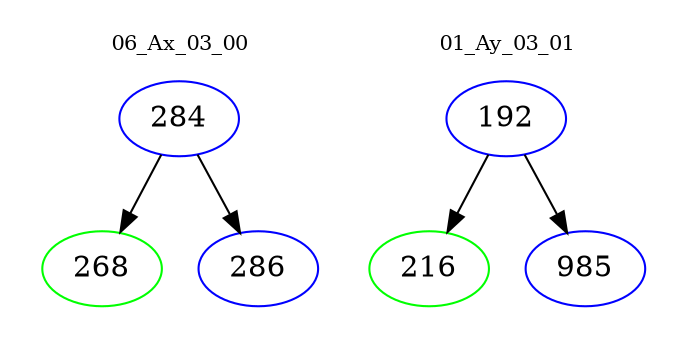digraph{
subgraph cluster_0 {
color = white
label = "06_Ax_03_00";
fontsize=10;
T0_284 [label="284", color="blue"]
T0_284 -> T0_268 [color="black"]
T0_268 [label="268", color="green"]
T0_284 -> T0_286 [color="black"]
T0_286 [label="286", color="blue"]
}
subgraph cluster_1 {
color = white
label = "01_Ay_03_01";
fontsize=10;
T1_192 [label="192", color="blue"]
T1_192 -> T1_216 [color="black"]
T1_216 [label="216", color="green"]
T1_192 -> T1_985 [color="black"]
T1_985 [label="985", color="blue"]
}
}
